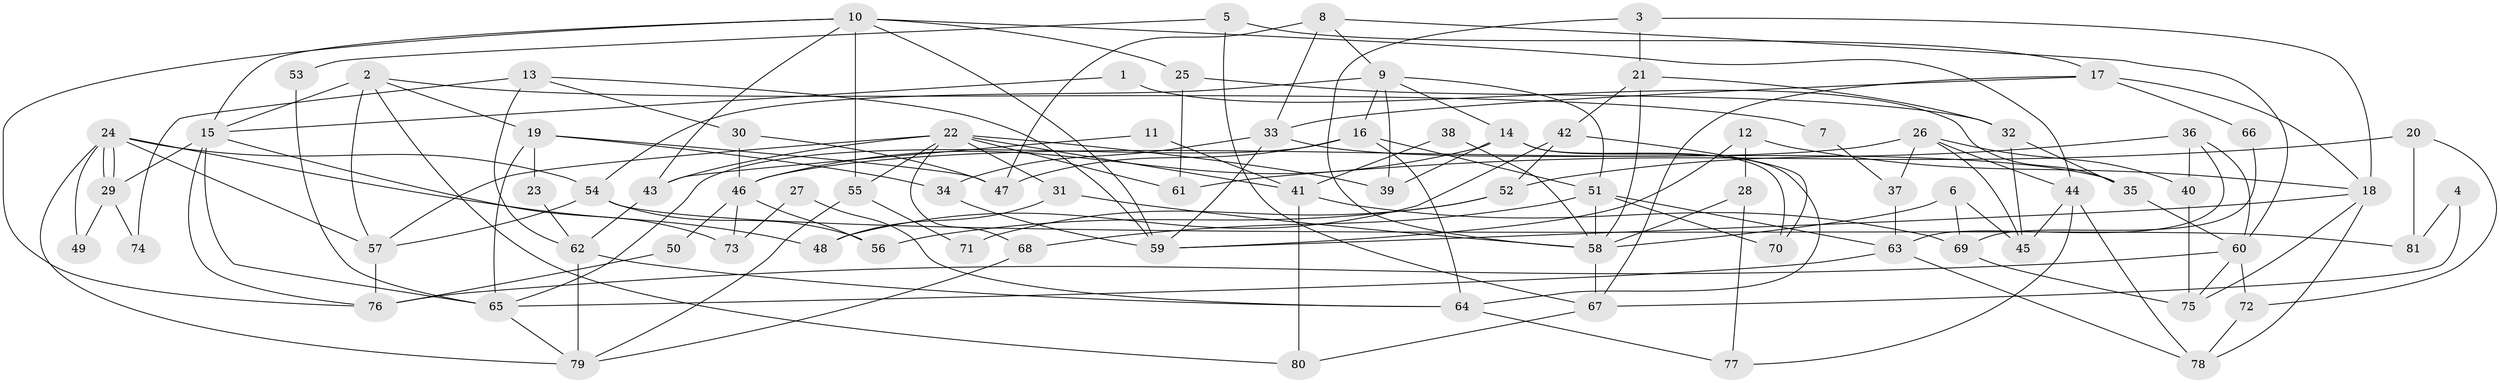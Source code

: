 // coarse degree distribution, {10: 0.07692307692307693, 9: 0.07692307692307693, 4: 0.19230769230769232, 5: 0.038461538461538464, 14: 0.038461538461538464, 8: 0.07692307692307693, 7: 0.11538461538461539, 13: 0.038461538461538464, 2: 0.15384615384615385, 6: 0.07692307692307693, 3: 0.07692307692307693, 11: 0.038461538461538464}
// Generated by graph-tools (version 1.1) at 2025/18/03/04/25 18:18:30]
// undirected, 81 vertices, 162 edges
graph export_dot {
graph [start="1"]
  node [color=gray90,style=filled];
  1;
  2;
  3;
  4;
  5;
  6;
  7;
  8;
  9;
  10;
  11;
  12;
  13;
  14;
  15;
  16;
  17;
  18;
  19;
  20;
  21;
  22;
  23;
  24;
  25;
  26;
  27;
  28;
  29;
  30;
  31;
  32;
  33;
  34;
  35;
  36;
  37;
  38;
  39;
  40;
  41;
  42;
  43;
  44;
  45;
  46;
  47;
  48;
  49;
  50;
  51;
  52;
  53;
  54;
  55;
  56;
  57;
  58;
  59;
  60;
  61;
  62;
  63;
  64;
  65;
  66;
  67;
  68;
  69;
  70;
  71;
  72;
  73;
  74;
  75;
  76;
  77;
  78;
  79;
  80;
  81;
  1 -- 15;
  1 -- 35;
  2 -- 57;
  2 -- 19;
  2 -- 7;
  2 -- 15;
  2 -- 80;
  3 -- 21;
  3 -- 18;
  3 -- 58;
  4 -- 81;
  4 -- 67;
  5 -- 67;
  5 -- 17;
  5 -- 53;
  6 -- 58;
  6 -- 45;
  6 -- 69;
  7 -- 37;
  8 -- 9;
  8 -- 60;
  8 -- 33;
  8 -- 47;
  9 -- 54;
  9 -- 14;
  9 -- 16;
  9 -- 39;
  9 -- 51;
  10 -- 59;
  10 -- 76;
  10 -- 15;
  10 -- 25;
  10 -- 43;
  10 -- 44;
  10 -- 55;
  11 -- 41;
  11 -- 43;
  12 -- 28;
  12 -- 59;
  12 -- 18;
  13 -- 59;
  13 -- 30;
  13 -- 62;
  13 -- 74;
  14 -- 64;
  14 -- 39;
  14 -- 46;
  14 -- 70;
  15 -- 29;
  15 -- 65;
  15 -- 73;
  15 -- 76;
  16 -- 51;
  16 -- 47;
  16 -- 64;
  16 -- 65;
  17 -- 33;
  17 -- 18;
  17 -- 66;
  17 -- 67;
  18 -- 75;
  18 -- 59;
  18 -- 78;
  19 -- 47;
  19 -- 65;
  19 -- 23;
  19 -- 34;
  20 -- 72;
  20 -- 61;
  20 -- 81;
  21 -- 42;
  21 -- 58;
  21 -- 32;
  22 -- 43;
  22 -- 68;
  22 -- 31;
  22 -- 39;
  22 -- 41;
  22 -- 55;
  22 -- 57;
  22 -- 61;
  23 -- 62;
  24 -- 79;
  24 -- 29;
  24 -- 29;
  24 -- 48;
  24 -- 49;
  24 -- 54;
  24 -- 57;
  25 -- 32;
  25 -- 61;
  26 -- 44;
  26 -- 40;
  26 -- 37;
  26 -- 45;
  26 -- 46;
  27 -- 64;
  27 -- 73;
  28 -- 58;
  28 -- 77;
  29 -- 49;
  29 -- 74;
  30 -- 46;
  30 -- 47;
  31 -- 58;
  31 -- 48;
  32 -- 35;
  32 -- 45;
  33 -- 59;
  33 -- 34;
  33 -- 35;
  34 -- 59;
  35 -- 60;
  36 -- 63;
  36 -- 52;
  36 -- 40;
  36 -- 60;
  37 -- 63;
  38 -- 58;
  38 -- 41;
  40 -- 75;
  41 -- 80;
  41 -- 69;
  42 -- 70;
  42 -- 48;
  42 -- 52;
  43 -- 62;
  44 -- 45;
  44 -- 77;
  44 -- 78;
  46 -- 50;
  46 -- 56;
  46 -- 73;
  50 -- 76;
  51 -- 63;
  51 -- 58;
  51 -- 68;
  51 -- 70;
  52 -- 56;
  52 -- 71;
  53 -- 65;
  54 -- 57;
  54 -- 56;
  54 -- 81;
  55 -- 71;
  55 -- 79;
  57 -- 76;
  58 -- 67;
  60 -- 76;
  60 -- 72;
  60 -- 75;
  62 -- 79;
  62 -- 64;
  63 -- 65;
  63 -- 78;
  64 -- 77;
  65 -- 79;
  66 -- 69;
  67 -- 80;
  68 -- 79;
  69 -- 75;
  72 -- 78;
}
